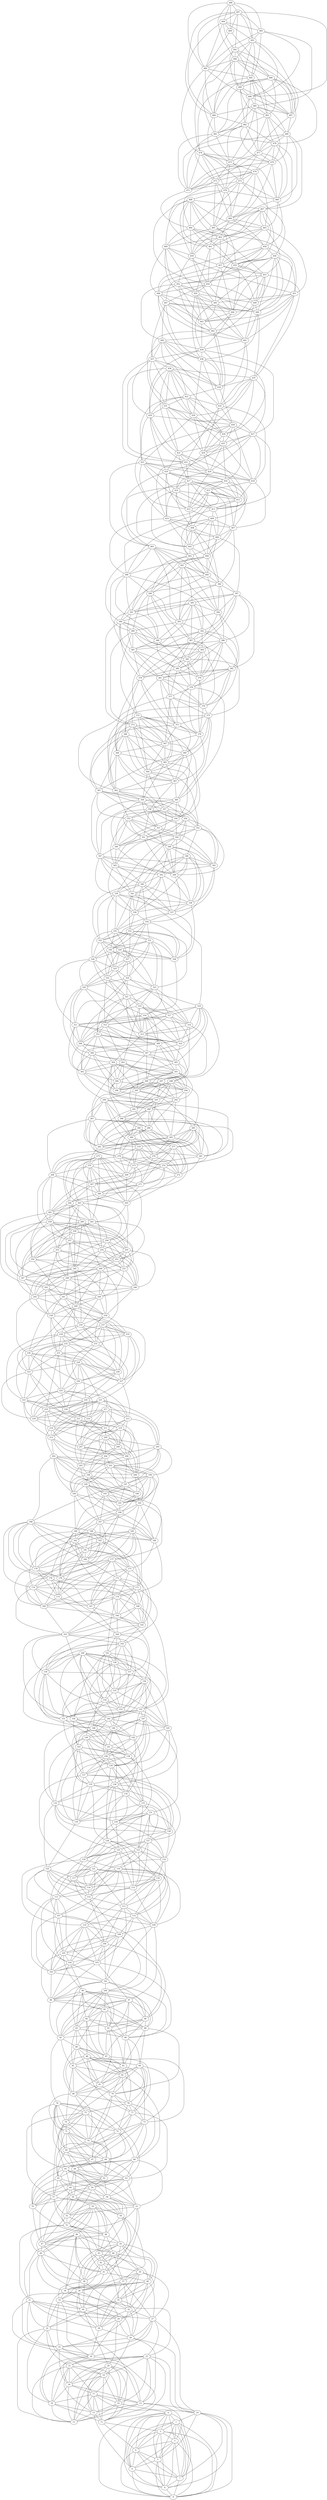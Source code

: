 graph abstract {
	0 -- {1 2 3 4 5 6 7 8 9 }
	1 -- {2 3 4 5 6 7 8 9 }
	2 -- {3 4 5 6 7 8 9 }
	3 -- {4 5 6 7 8 9 }
	4 -- {5 6 7 8 9 }
	5 -- {6 7 8 9 }
	6 -- {7 8 9 }
	7 -- {8 9 }
	8 -- {9 }
	9 -- {}
	400 -- {396 399 390 394 }
	401 -- {396 399 400 391 393 394 395 }
	402 -- {396 397 400 401 391 }
	403 -- {398 400 401 402 390 393 394 }
	404 -- {396 398 399 400 401 }
	405 -- {400 402 404 }
	406 -- {397 400 404 405 }
	407 -- {399 402 404 406 }
	408 -- {399 402 404 405 406 }
	409 -- {398 402 404 405 406 407 408 }
	410 -- {398 405 406 407 408 }
	411 -- {398 406 409 }
	412 -- {408 409 }
	413 -- {411 412 407 }
	414 -- {410 411 412 413 405 408 }
	415 -- {410 412 413 405 406 407 408 }
	416 -- {411 412 413 403 415 409 }
	417 -- {411 412 413 414 415 405 407 }
	418 -- {413 415 407 }
	419 -- {410 412 413 403 416 417 }
	420 -- {412 413 414 418 }
	300 -- {291 293 294 296 }
	421 -- {420 410 416 417 }
	301 -- {299 292 294 295 296 }
	422 -- {420 421 417 418 419 }
	302 -- {300 293 296 }
	423 -- {420 411 412 403 414 418 419 }
	303 -- {297 287 300 302 294 295 296 }
	424 -- {420 411 414 }
	304 -- {288 300 301 302 294 295 296 }
	425 -- {420 422 424 416 418 419 }
	305 -- {298 299 300 301 }
	426 -- {424 425 416 }
	306 -- {300 301 302 303 290 296 }
	427 -- {420 421 411 424 425 418 }
	307 -- {299 300 301 305 }
	428 -- {410 424 425 426 427 418 }
	308 -- {302 305 306 307 }
	429 -- {421 422 423 428 419 }
	309 -- {299 301 302 305 306 }
	430 -- {423 424 425 426 }
	310 -- {305 307 }
	431 -- {430 422 424 426 427 429 }
	311 -- {310 302 306 308 309 }
	432 -- {421 424 428 418 }
	312 -- {298 310 302 304 306 307 308 }
	433 -- {430 431 432 423 426 428 429 }
	313 -- {304 305 }
	434 -- {433 428 }
	314 -- {297 310 313 307 }
	435 -- {430 432 422 434 426 427 }
	315 -- {310 312 303 307 308 }
	436 -- {430 431 421 422 433 434 435 426 429 }
	316 -- {310 311 313 314 307 308 309 }
	437 -- {430 431 421 434 436 429 }
	317 -- {297 310 311 313 314 315 }
	438 -- {430 432 434 426 }
	318 -- {297 310 313 314 315 305 317 309 }
	439 -- {434 437 427 438 429 }
	319 -- {310 312 313 303 314 317 309 }
	440 -- {431 432 433 434 437 438 439 }
	320 -- {311 313 304 316 308 }
	441 -- {432 434 439 }
	200 -- {191 196 }
	321 -- {313 315 317 308 319 309 }
	442 -- {441 432 434 437 }
	201 -- {199 200 191 194 195 196 197 }
	322 -- {320 321 313 315 318 }
	443 -- {442 439 }
	202 -- {198 188 199 200 201 194 195 196 }
	323 -- {321 314 315 317 319 }
	444 -- {442 443 439 }
	203 -- {198 193 194 }
	324 -- {320 321 311 312 323 314 }
	445 -- {441 443 444 439 }
	204 -- {198 201 203 197 }
	325 -- {320 322 324 319 }
	446 -- {441 435 438 }
	205 -- {199 200 201 203 204 197 }
	326 -- {320 321 311 322 325 }
	447 -- {440 442 443 444 446 437 438 }
	206 -- {198 200 197 }
	327 -- {320 322 323 324 325 }
	448 -- {441 443 446 447 438 }
	207 -- {200 203 204 206 }
	328 -- {316 }
	449 -- {440 441 446 }
	208 -- {200 203 204 206 }
	329 -- {322 323 324 325 326 327 328 }
	209 -- {198 200 204 205 206 207 208 }
	450 -- {441 442 443 445 438 449 }
	330 -- {322 325 326 327 328 }
	451 -- {441 442 443 445 435 449 }
	210 -- {200 203 204 206 208 209 }
	331 -- {330 323 324 325 316 328 329 }
	452 -- {440 442 443 446 448 450 }
	211 -- {203 206 208 209 }
	332 -- {330 325 326 328 329 }
	453 -- {452 443 444 435 446 449 }
	212 -- {202 203 204 206 }
	333 -- {330 331 332 323 326 327 328 }
	454 -- {444 447 448 449 450 }
	213 -- {210 211 205 207 208 }
	334 -- {330 331 332 333 327 328 }
	455 -- {453 454 444 449 }
	214 -- {212 202 207 208 }
	335 -- {330 331 332 326 327 328 }
	456 -- {451 452 444 455 445 446 447 449 }
	215 -- {210 212 214 206 207 209 }
	336 -- {333 334 335 }
	457 -- {453 454 444 448 449 }
	216 -- {211 212 207 208 }
	337 -- {334 335 328 }
	458 -- {455 445 456 446 457 448 }
	217 -- {210 211 212 213 214 215 205 216 207 }
	338 -- {336 337 328 }
	459 -- {452 454 445 457 }
	218 -- {211 214 }
	339 -- {332 335 336 337 338 329 }
	219 -- {210 211 212 214 218 }
	460 -- {451 452 445 448 459 450 }
	340 -- {332 334 336 337 338 339 }
	461 -- {454 455 450 }
	220 -- {214 215 216 218 }
	341 -- {333 335 336 337 318 }
	462 -- {453 457 459 460 461 }
	100 -- {88 91 92 93 94 95 98 }
	221 -- {220 211 213 214 205 216 218 219 }
	342 -- {341 336 337 338 340 }
	463 -- {451 462 453 457 461 }
	101 -- {100 90 93 96 98 }
	222 -- {220 212 216 218 219 }
	343 -- {342 337 338 }
	464 -- {451 462 455 459 460 461 }
	102 -- {101 98 }
	223 -- {220 222 215 218 }
	344 -- {337 338 }
	465 -- {455 457 458 460 461 }
	103 -- {102 90 97 98 }
	224 -- {220 213 215 216 218 219 }
	345 -- {341 342 344 336 340 }
	466 -- {462 463 465 458 }
	104 -- {99 101 102 98 }
	225 -- {220 222 224 216 217 218 }
	346 -- {341 342 343 344 334 336 338 339 }
	467 -- {462 463 455 466 458 459 461 }
	105 -- {99 102 103 104 98 }
	226 -- {220 213 225 218 }
	347 -- {341 343 344 345 339 340 }
	468 -- {462 463 464 454 465 467 459 460 461 }
	106 -- {101 102 103 105 96 }
	227 -- {213 224 }
	348 -- {342 343 344 346 338 340 }
	469 -- {463 458 459 }
	107 -- {102 104 105 106 96 }
	228 -- {224 226 227 219 }
	349 -- {342 345 347 }
	108 -- {100 101 102 103 105 106 }
	229 -- {221 223 224 225 226 227 228 }
	109 -- {101 108 97 }
	470 -- {465 466 468 469 461 }
	350 -- {341 343 344 348 339 }
	471 -- {464 }
	230 -- {222 223 225 226 227 229 }
	351 -- {344 345 348 349 }
	472 -- {464 466 456 469 470 471 }
	110 -- {102 103 104 105 106 108 }
	231 -- {223 225 227 229 219 }
	352 -- {343 344 346 349 350 }
	473 -- {464 465 466 470 471 }
	111 -- {102 103 104 105 107 }
	232 -- {231 222 223 226 227 228 230 }
	353 -- {343 344 349 350 351 }
	474 -- {473 463 465 466 470 471 472 }
	112 -- {110 100 104 108 109 }
	233 -- {226 227 229 }
	354 -- {352 343 345 348 350 351 }
	475 -- {473 474 470 472 }
	113 -- {112 103 104 106 109 }
	234 -- {231 232 222 233 223 228 }
	355 -- {353 345 348 349 350 351 }
	476 -- {474 466 469 471 }
	114 -- {113 106 107 108 }
	235 -- {221 233 223 227 228 }
	356 -- {353 349 350 }
	477 -- {473 476 469 471 472 }
	115 -- {110 107 109 }
	236 -- {231 233 234 235 228 }
	357 -- {352 354 355 356 349 351 }
	478 -- {473 475 476 469 470 471 472 }
	116 -- {111 114 }
	237 -- {231 232 233 234 235 226 227 228 }
	358 -- {352 353 354 355 356 349 351 }
	479 -- {474 476 477 467 469 }
	117 -- {111 112 114 116 }
	238 -- {231 233 234 235 }
	359 -- {352 353 354 347 358 351 }
	118 -- {110 112 113 115 116 109 }
	239 -- {232 233 235 236 }
	119 -- {111 112 113 114 116 117 109 }
	10 -- {1 5 7 8 9 }
	11 -- {2 4 }
	12 -- {}
	13 -- {11 12 6 }
	14 -- {0 11 12 13 }
	15 -- {12 13 3 10 }
	16 -- {11 12 13 }
	17 -- {11 12 13 14 15 16 10 }
	18 -- {12 15 16 17 }
	19 -- {11 12 13 14 18 }
	480 -- {476 477 467 479 469 471 }
	360 -- {354 356 357 347 358 }
	481 -- {473 475 479 471 }
	240 -- {233 234 237 238 239 230 }
	361 -- {353 355 357 347 359 360 }
	482 -- {475 476 477 479 481 471 }
	120 -- {111 114 115 116 117 107 109 }
	241 -- {236 238 239 240 230 }
	362 -- {355 356 359 }
	483 -- {475 476 479 480 482 }
	121 -- {111 113 114 116 117 107 118 109 }
	242 -- {235 238 230 }
	363 -- {358 360 362 }
	484 -- {475 481 482 }
	122 -- {113 115 116 118 }
	243 -- {242 236 238 239 241 }
	364 -- {352 363 357 359 }
	485 -- {484 475 487 477 480 481 483 }
	123 -- {122 112 115 116 117 119 }
	244 -- {236 238 239 240 }
	365 -- {363 364 356 359 }
	486 -- {484 487 478 489 479 480 483 }
	124 -- {110 116 117 119 }
	245 -- {242 236 238 239 240 }
	366 -- {363 365 357 361 362 }
	487 -- {477 480 }
	125 -- {121 124 114 115 117 118 }
	246 -- {242 244 239 }
	367 -- {364 365 366 356 }
	488 -- {485 487 481 482 }
	126 -- {122 124 125 115 118 120 }
	247 -- {242 243 244 }
	368 -- {363 364 366 356 367 361 362 }
	489 -- {487 488 481 482 483 }
	127 -- {122 123 124 125 115 119 }
	248 -- {242 243 244 246 241 }
	369 -- {363 364 360 361 362 }
	128 -- {122 124 127 }
	249 -- {242 244 247 237 240 241 }
	129 -- {122 124 125 128 }
	20 -- {11 12 13 14 15 17 18 19 }
	21 -- {12 13 14 16 17 18 19 }
	22 -- {12 14 16 19 21 }
	23 -- {11 14 15 16 18 19 10 21 }
	24 -- {11 16 18 21 }
	25 -- {24 15 16 18 }
	26 -- {25 15 19 10 }
	27 -- {23 24 25 26 10 }
	28 -- {24 26 }
	29 -- {24 26 28 20 }
	490 -- {484 496 486 487 489 481 493 483 }
	370 -- {363 367 369 }
	491 -- {486 487 478 489 490 492 }
	250 -- {242 246 248 241 }
	371 -- {367 369 370 361 }
	492 -- {484 485 487 488 489 483 }
	130 -- {120 }
	251 -- {244 246 248 241 }
	372 -- {364 365 367 368 369 370 371 362 }
	493 -- {487 488 489 491 492 }
	131 -- {122 123 124 126 127 128 129 130 }
	252 -- {246 247 249 251 }
	373 -- {363 364 365 366 367 368 369 }
	494 -- {484 495 496 499 491 493 }
	132 -- {125 128 129 130 120 }
	253 -- {243 244 245 249 250 252 }
	374 -- {365 366 368 371 }
	495 -- {485 496 488 492 493 }
	133 -- {123 128 129 130 131 }
	254 -- {243 245 246 251 252 }
	375 -- {365 366 369 370 360 371 }
	496 -- {484 488 478 492 }
	134 -- {133 123 127 129 130 }
	255 -- {246 248 249 251 252 }
	376 -- {375 370 362 }
	497 -- {484 495 496 488 499 491 493 494 }
	135 -- {132 134 126 128 130 }
	256 -- {254 255 247 250 251 252 }
	377 -- {375 376 367 370 371 362 }
	498 -- {495 496 497 490 493 494 }
	136 -- {132 134 126 128 129 130 }
	257 -- {253 254 245 246 248 251 }
	378 -- {377 370 360 371 }
	499 -- {496 486 498 }
	137 -- {121 135 127 128 130 }
	258 -- {253 255 245 256 257 247 }
	379 -- {376 378 370 }
	138 -- {134 137 129 130 }
	259 -- {253 255 257 247 258 250 251 }
	139 -- {133 134 126 137 }
	30 -- {22 28 29 20 }
	31 -- {22 24 25 27 28 29 30 }
	32 -- {25 26 27 28 }
	33 -- {22 24 25 26 30 32 }
	34 -- {22 33 23 29 }
	35 -- {22 26 28 30 32 }
	36 -- {33 25 28 29 30 }
	37 -- {35 36 27 28 30 32 }
	38 -- {33 30 32 }
	39 -- {33 35 37 27 28 29 32 }
	380 -- {374 377 378 379 }
	260 -- {254 255 245 247 258 249 250 252 }
	381 -- {376 377 378 371 373 }
	140 -- {133 135 137 139 130 }
	261 -- {256 247 258 250 252 }
	382 -- {374 375 376 378 379 381 }
	141 -- {134 136 138 140 }
	262 -- {243 259 260 250 261 }
	383 -- {375 377 378 379 380 }
	142 -- {133 139 140 141 }
	263 -- {253 254 255 256 258 248 262 }
	384 -- {374 376 379 380 381 383 }
	143 -- {132 133 135 137 138 139 }
	264 -- {257 259 260 261 262 }
	385 -- {374 376 380 381 }
	144 -- {132 143 135 136 138 139 141 }
	265 -- {256 261 }
	386 -- {385 376 378 379 380 384 }
	145 -- {135 136 139 142 }
	266 -- {264 265 261 }
	387 -- {374 379 380 381 384 }
	146 -- {138 140 141 142 }
	267 -- {264 265 266 262 }
	388 -- {385 379 380 }
	147 -- {143 144 146 136 138 139 140 131 }
	268 -- {266 267 257 259 262 }
	389 -- {385 388 382 372 383 373 }
	148 -- {143 137 138 141 142 }
	269 -- {265 267 262 }
	149 -- {132 144 145 146 148 142 }
	40 -- {34 35 36 27 29 32 }
	41 -- {34 38 40 }
	42 -- {34 35 38 39 41 }
	43 -- {36 37 38 40 42 }
	44 -- {34 36 38 41 31 }
	45 -- {34 35 36 39 40 42 43 }
	46 -- {37 38 39 40 41 42 }
	47 -- {44 46 38 }
	48 -- {44 34 45 46 47 38 41 31 42 }
	49 -- {45 46 47 43 }
	390 -- {374 385 388 389 373 384 }
	270 -- {264 265 266 267 268 269 261 }
	391 -- {385 388 390 381 }
	150 -- {143 146 141 142 }
	271 -- {264 265 266 263 }
	392 -- {386 387 388 382 372 384 }
	151 -- {146 140 141 }
	272 -- {265 271 }
	393 -- {387 388 389 392 }
	152 -- {145 147 149 150 151 142 }
	273 -- {266 267 269 271 }
	394 -- {386 382 393 383 }
	153 -- {145 146 151 }
	274 -- {265 267 269 271 272 }
	395 -- {385 386 387 390 391 392 393 394 }
	154 -- {144 146 150 152 153 }
	275 -- {264 254 265 266 267 268 269 270 271 263 }
	396 -- {387 388 389 393 383 }
	155 -- {154 145 151 153 }
	276 -- {270 271 272 273 }
	397 -- {386 387 391 382 383 394 395 }
	156 -- {155 145 147 148 149 151 153 }
	277 -- {276 266 269 271 272 274 }
	398 -- {396 388 389 391 392 }
	157 -- {155 156 148 153 }
	278 -- {269 272 273 263 274 }
	399 -- {397 391 392 393 394 }
	158 -- {154 155 157 149 151 152 }
	279 -- {276 278 269 272 273 274 }
	159 -- {145 148 150 151 153 }
	50 -- {46 37 49 41 }
	51 -- {44 49 41 31 43 }
	52 -- {47 49 51 }
	53 -- {44 41 52 42 }
	54 -- {44 45 47 48 49 50 51 52 43 }
	55 -- {47 49 }
	56 -- {55 50 51 52 53 54 }
	57 -- {55 47 49 50 51 52 }
	58 -- {50 52 53 43 }
	59 -- {56 47 58 50 51 }
	280 -- {276 278 279 272 273 }
	160 -- {154 155 156 157 158 148 159 149 150 153 }
	281 -- {272 273 }
	161 -- {154 155 157 158 150 152 153 }
	282 -- {270 281 }
	162 -- {155 157 158 159 161 151 }
	283 -- {276 268 281 282 }
	163 -- {154 157 159 150 162 }
	284 -- {276 277 278 280 281 282 272 283 273 }
	164 -- {157 158 159 161 162 }
	285 -- {276 277 268 279 281 282 283 274 }
	165 -- {159 162 164 }
	286 -- {277 280 281 282 }
	166 -- {165 156 163 164 }
	287 -- {286 278 268 279 281 282 274 }
	167 -- {166 164 }
	288 -- {286 278 280 281 284 }
	168 -- {165 166 162 152 163 }
	289 -- {286 277 288 280 282 283 }
	169 -- {166 163 }
	60 -- {55 56 57 58 50 52 }
	61 -- {55 58 59 52 }
	62 -- {55 56 57 59 60 }
	63 -- {55 58 59 60 53 }
	64 -- {56 59 60 62 63 53 }
	65 -- {55 58 60 61 62 53 }
	66 -- {59 61 62 63 53 65 }
	67 -- {55 63 64 }
	68 -- {58 61 64 65 }
	69 -- {67 68 61 62 64 }
	290 -- {287 288 289 279 280 281 282 283 }
	170 -- {165 166 167 168 169 161 }
	291 -- {286 288 282 }
	171 -- {165 166 167 170 164 }
	292 -- {286 289 291 283 }
	172 -- {165 166 167 168 169 171 163 }
	293 -- {286 288 289 291 }
	173 -- {167 169 164 }
	294 -- {292 293 283 }
	174 -- {167 168 169 173 163 }
	295 -- {290 291 292 285 }
	175 -- {165 167 170 172 173 }
	296 -- {293 }
	176 -- {165 167 168 169 173 174 }
	297 -- {291 292 293 294 295 296 }
	177 -- {176 167 168 169 172 173 174 175 }
	298 -- {289 291 292 293 294 295 285 296 }
	178 -- {169 171 173 }
	299 -- {287 291 292 294 295 296 }
	179 -- {176 178 169 173 }
	70 -- {68 69 61 }
	71 -- {67 68 69 70 61 64 }
	72 -- {66 67 68 62 }
	73 -- {66 67 68 69 72 }
	74 -- {57 69 70 71 72 }
	75 -- {57 68 70 71 72 74 65 }
	76 -- {67 69 70 71 72 63 74 75 65 }
	77 -- {67 70 72 73 63 }
	78 -- {66 77 72 73 75 }
	79 -- {77 67 78 70 }
	180 -- {179 172 }
	181 -- {180 171 173 174 175 }
	182 -- {178 180 170 181 174 }
	183 -- {178 179 180 181 171 175 }
	184 -- {170 175 }
	185 -- {177 178 179 180 181 171 182 184 }
	186 -- {176 179 180 181 182 183 184 175 }
	187 -- {180 182 183 184 186 }
	188 -- {176 178 179 180 181 182 174 186 }
	189 -- {178 179 180 182 183 184 }
	80 -- {78 70 71 75 }
	81 -- {79 80 74 }
	82 -- {66 78 79 80 81 }
	83 -- {79 80 82 73 }
	84 -- {77 78 79 81 82 73 74 }
	85 -- {79 80 81 82 74 }
	86 -- {77 78 80 81 82 83 73 85 }
	87 -- {77 82 83 85 }
	88 -- {79 83 84 87 }
	89 -- {80 81 83 84 85 86 87 }
	190 -- {187 178 189 183 184 }
	191 -- {190 }
	192 -- {187 177 190 184 185 }
	193 -- {187 189 190 191 192 }
	194 -- {187 189 191 184 }
	195 -- {187 190 191 192 193 194 184 }
	196 -- {189 190 191 192 }
	197 -- {188 191 192 193 196 }
	198 -- {191 193 194 195 196 }
	199 -- {191 192 193 194 185 196 197 }
	90 -- {81 83 84 }
	91 -- {90 81 83 87 }
	92 -- {89 85 76 }
	93 -- {89 90 92 85 87 }
	94 -- {88 91 92 93 86 87 }
	95 -- {88 89 90 91 94 87 }
	96 -- {88 90 91 92 93 }
	97 -- {88 90 91 92 94 95 96 }
	98 -- {88 92 95 }
	99 -- {91 92 93 94 95 96 97 98 }
}